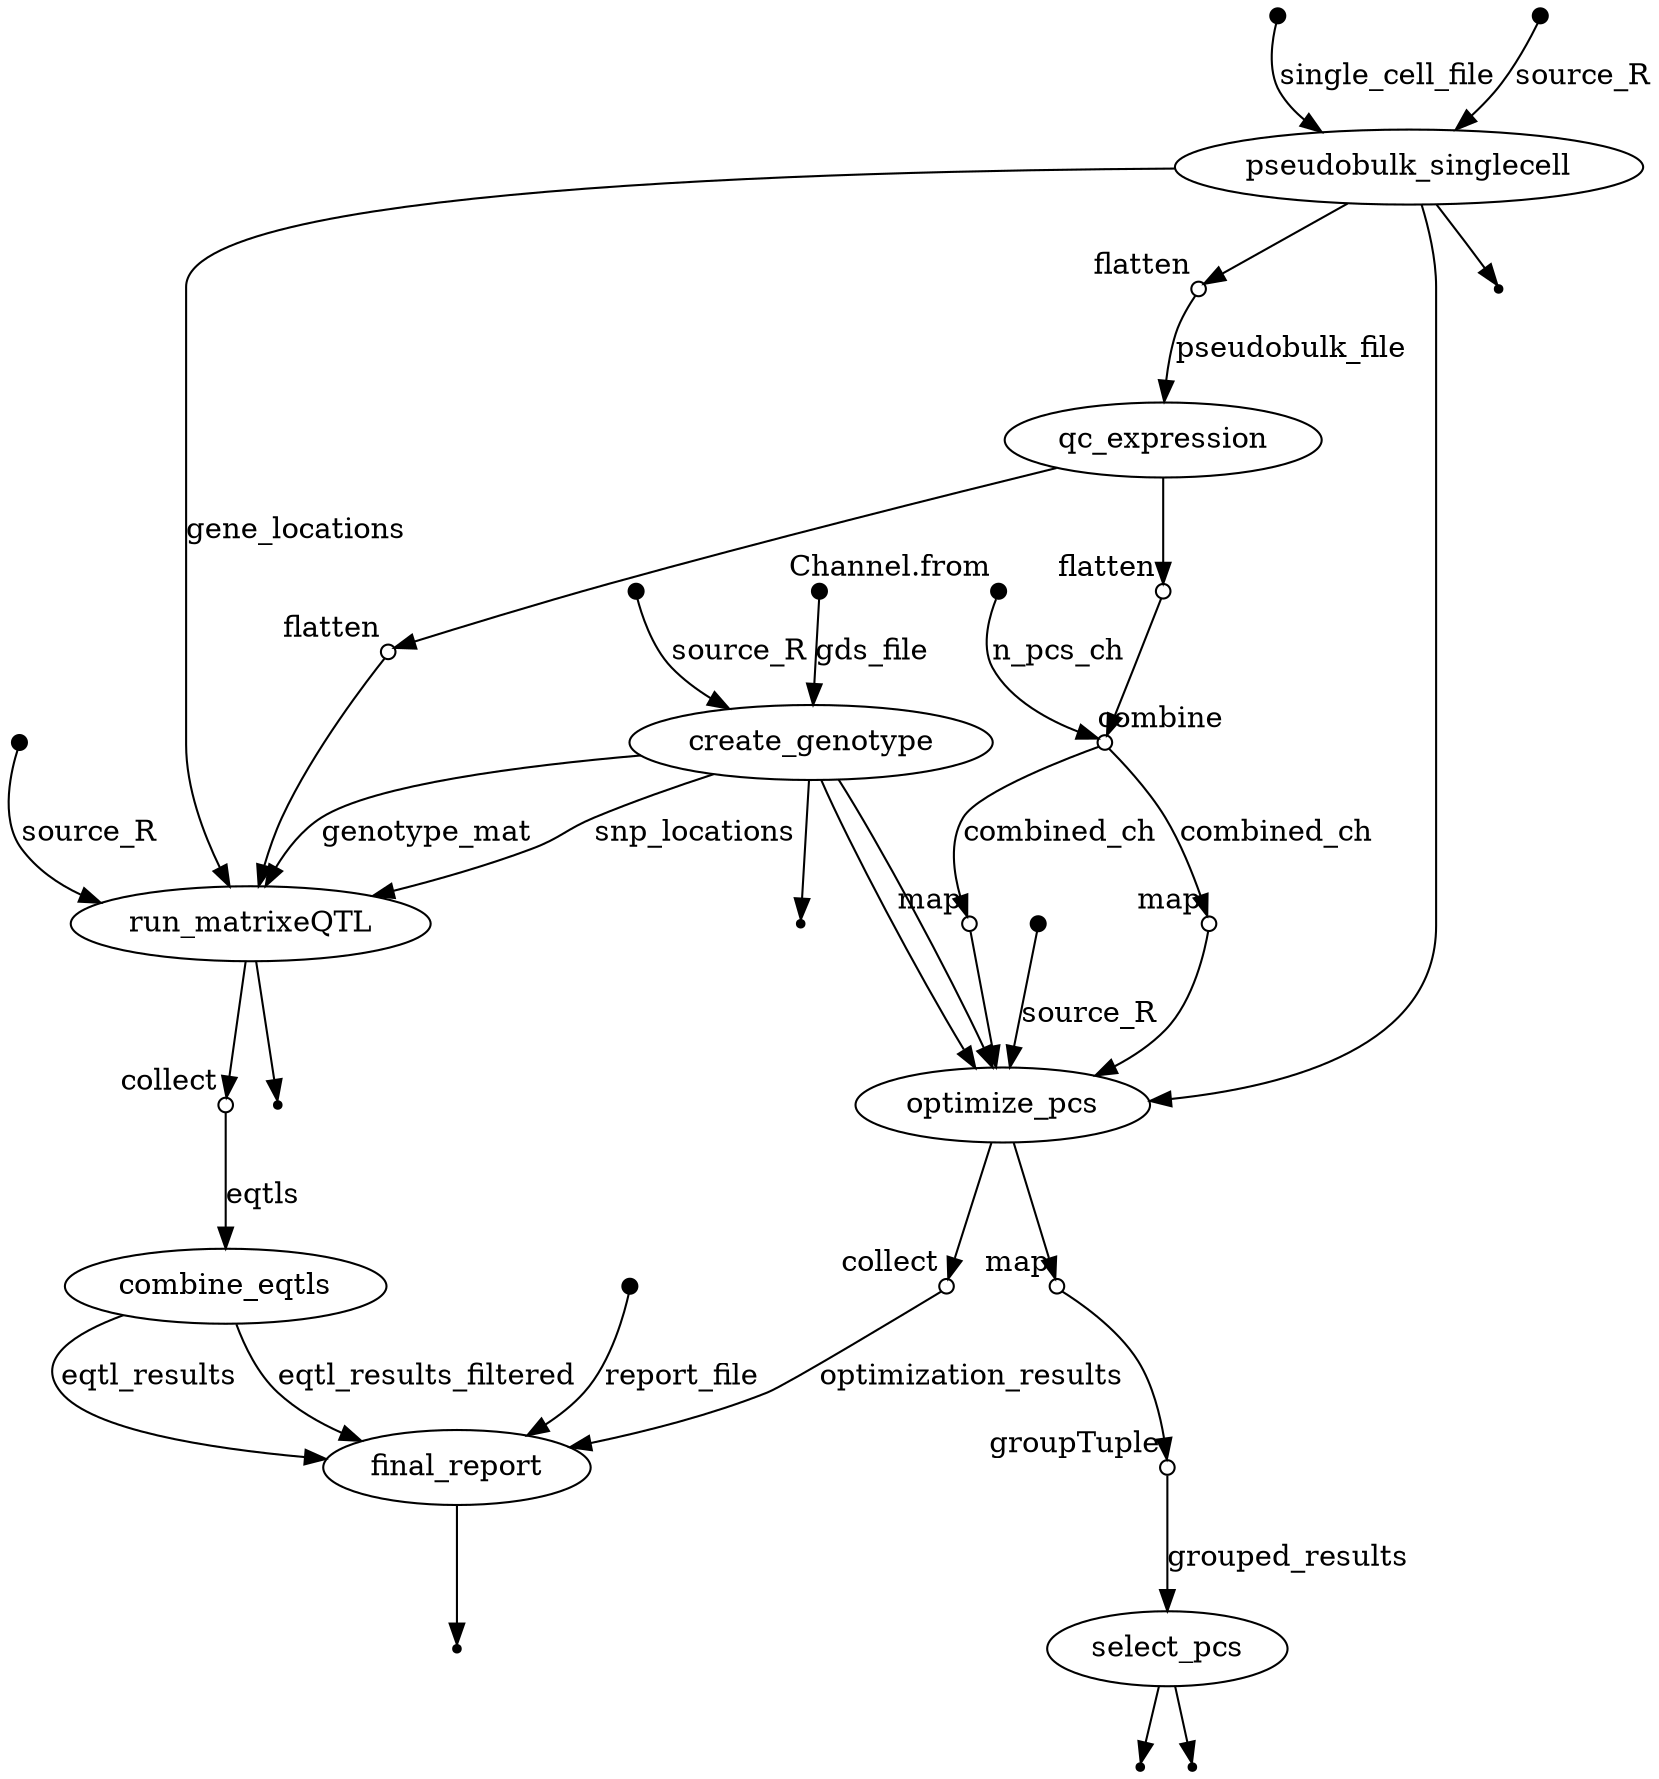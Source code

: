 digraph "pipeline_dag" {
v0 [shape=point,label="",fixedsize=true,width=0.1];
v2 [label="create_genotype"];
v0 -> v2 [label="gds_file"];

v1 [shape=point,label="",fixedsize=true,width=0.1];
v2 [label="create_genotype"];
v1 -> v2 [label="source_R"];

v2 [label="create_genotype"];
v16 [label="optimize_pcs"];
v2 -> v16;

v2 [label="create_genotype"];
v16 [label="optimize_pcs"];
v2 -> v16;

v2 [label="create_genotype"];
v3 [shape=point];
v2 -> v3;

v4 [shape=point,label="",fixedsize=true,width=0.1];
v6 [label="pseudobulk_singlecell"];
v4 -> v6 [label="single_cell_file"];

v5 [shape=point,label="",fixedsize=true,width=0.1];
v6 [label="pseudobulk_singlecell"];
v5 -> v6 [label="source_R"];

v6 [label="pseudobulk_singlecell"];
v7 [shape=point];
v6 -> v7;

v6 [label="pseudobulk_singlecell"];
v8 [shape=circle,label="",fixedsize=true,width=0.1,xlabel="flatten"];
v6 -> v8;

v6 [label="pseudobulk_singlecell"];
v16 [label="optimize_pcs"];
v6 -> v16;

v8 [shape=circle,label="",fixedsize=true,width=0.1,xlabel="flatten"];
v9 [label="qc_expression"];
v8 -> v9 [label="pseudobulk_file"];

v9 [label="qc_expression"];
v11 [shape=circle,label="",fixedsize=true,width=0.1,xlabel="flatten"];
v9 -> v11;

v10 [shape=point,label="",fixedsize=true,width=0.1,xlabel="Channel.from"];
v12 [shape=circle,label="",fixedsize=true,width=0.1,xlabel="combine"];
v10 -> v12 [label="n_pcs_ch"];

v11 [shape=circle,label="",fixedsize=true,width=0.1,xlabel="flatten"];
v12 [shape=circle,label="",fixedsize=true,width=0.1,xlabel="combine"];
v11 -> v12;

v12 [shape=circle,label="",fixedsize=true,width=0.1,xlabel="combine"];
v13 [shape=circle,label="",fixedsize=true,width=0.1,xlabel="map"];
v12 -> v13 [label="combined_ch"];

v13 [shape=circle,label="",fixedsize=true,width=0.1,xlabel="map"];
v16 [label="optimize_pcs"];
v13 -> v16;

v12 [shape=circle,label="",fixedsize=true,width=0.1,xlabel="combine"];
v14 [shape=circle,label="",fixedsize=true,width=0.1,xlabel="map"];
v12 -> v14 [label="combined_ch"];

v14 [shape=circle,label="",fixedsize=true,width=0.1,xlabel="map"];
v16 [label="optimize_pcs"];
v14 -> v16;

v15 [shape=point,label="",fixedsize=true,width=0.1];
v16 [label="optimize_pcs"];
v15 -> v16 [label="source_R"];

v16 [label="optimize_pcs"];
v17 [shape=circle,label="",fixedsize=true,width=0.1,xlabel="map"];
v16 -> v17;

v17 [shape=circle,label="",fixedsize=true,width=0.1,xlabel="map"];
v18 [shape=circle,label="",fixedsize=true,width=0.1,xlabel="groupTuple"];
v17 -> v18;

v18 [shape=circle,label="",fixedsize=true,width=0.1,xlabel="groupTuple"];
v19 [label="select_pcs"];
v18 -> v19 [label="grouped_results"];

v19 [label="select_pcs"];
v21 [shape=point];
v19 -> v21;

v19 [label="select_pcs"];
v20 [shape=point];
v19 -> v20;

v16 [label="optimize_pcs"];
v22 [shape=circle,label="",fixedsize=true,width=0.1,xlabel="collect"];
v16 -> v22;

v22 [shape=circle,label="",fixedsize=true,width=0.1,xlabel="collect"];
v30 [label="final_report"];
v22 -> v30 [label="optimization_results"];

v9 [label="qc_expression"];
v23 [shape=circle,label="",fixedsize=true,width=0.1,xlabel="flatten"];
v9 -> v23;

v23 [shape=circle,label="",fixedsize=true,width=0.1,xlabel="flatten"];
v25 [label="run_matrixeQTL"];
v23 -> v25;

v24 [shape=point,label="",fixedsize=true,width=0.1];
v25 [label="run_matrixeQTL"];
v24 -> v25 [label="source_R"];

v2 [label="create_genotype"];
v25 [label="run_matrixeQTL"];
v2 -> v25 [label="genotype_mat"];

v2 [label="create_genotype"];
v25 [label="run_matrixeQTL"];
v2 -> v25 [label="snp_locations"];

v6 [label="pseudobulk_singlecell"];
v25 [label="run_matrixeQTL"];
v6 -> v25 [label="gene_locations"];

v25 [label="run_matrixeQTL"];
v27 [shape=circle,label="",fixedsize=true,width=0.1,xlabel="collect"];
v25 -> v27;

v25 [label="run_matrixeQTL"];
v26 [shape=point];
v25 -> v26;

v27 [shape=circle,label="",fixedsize=true,width=0.1,xlabel="collect"];
v28 [label="combine_eqtls"];
v27 -> v28 [label="eqtls"];

v28 [label="combine_eqtls"];
v30 [label="final_report"];
v28 -> v30 [label="eqtl_results"];

v28 [label="combine_eqtls"];
v30 [label="final_report"];
v28 -> v30 [label="eqtl_results_filtered"];

v29 [shape=point,label="",fixedsize=true,width=0.1];
v30 [label="final_report"];
v29 -> v30 [label="report_file"];

v30 [label="final_report"];
v31 [shape=point];
v30 -> v31;

}
